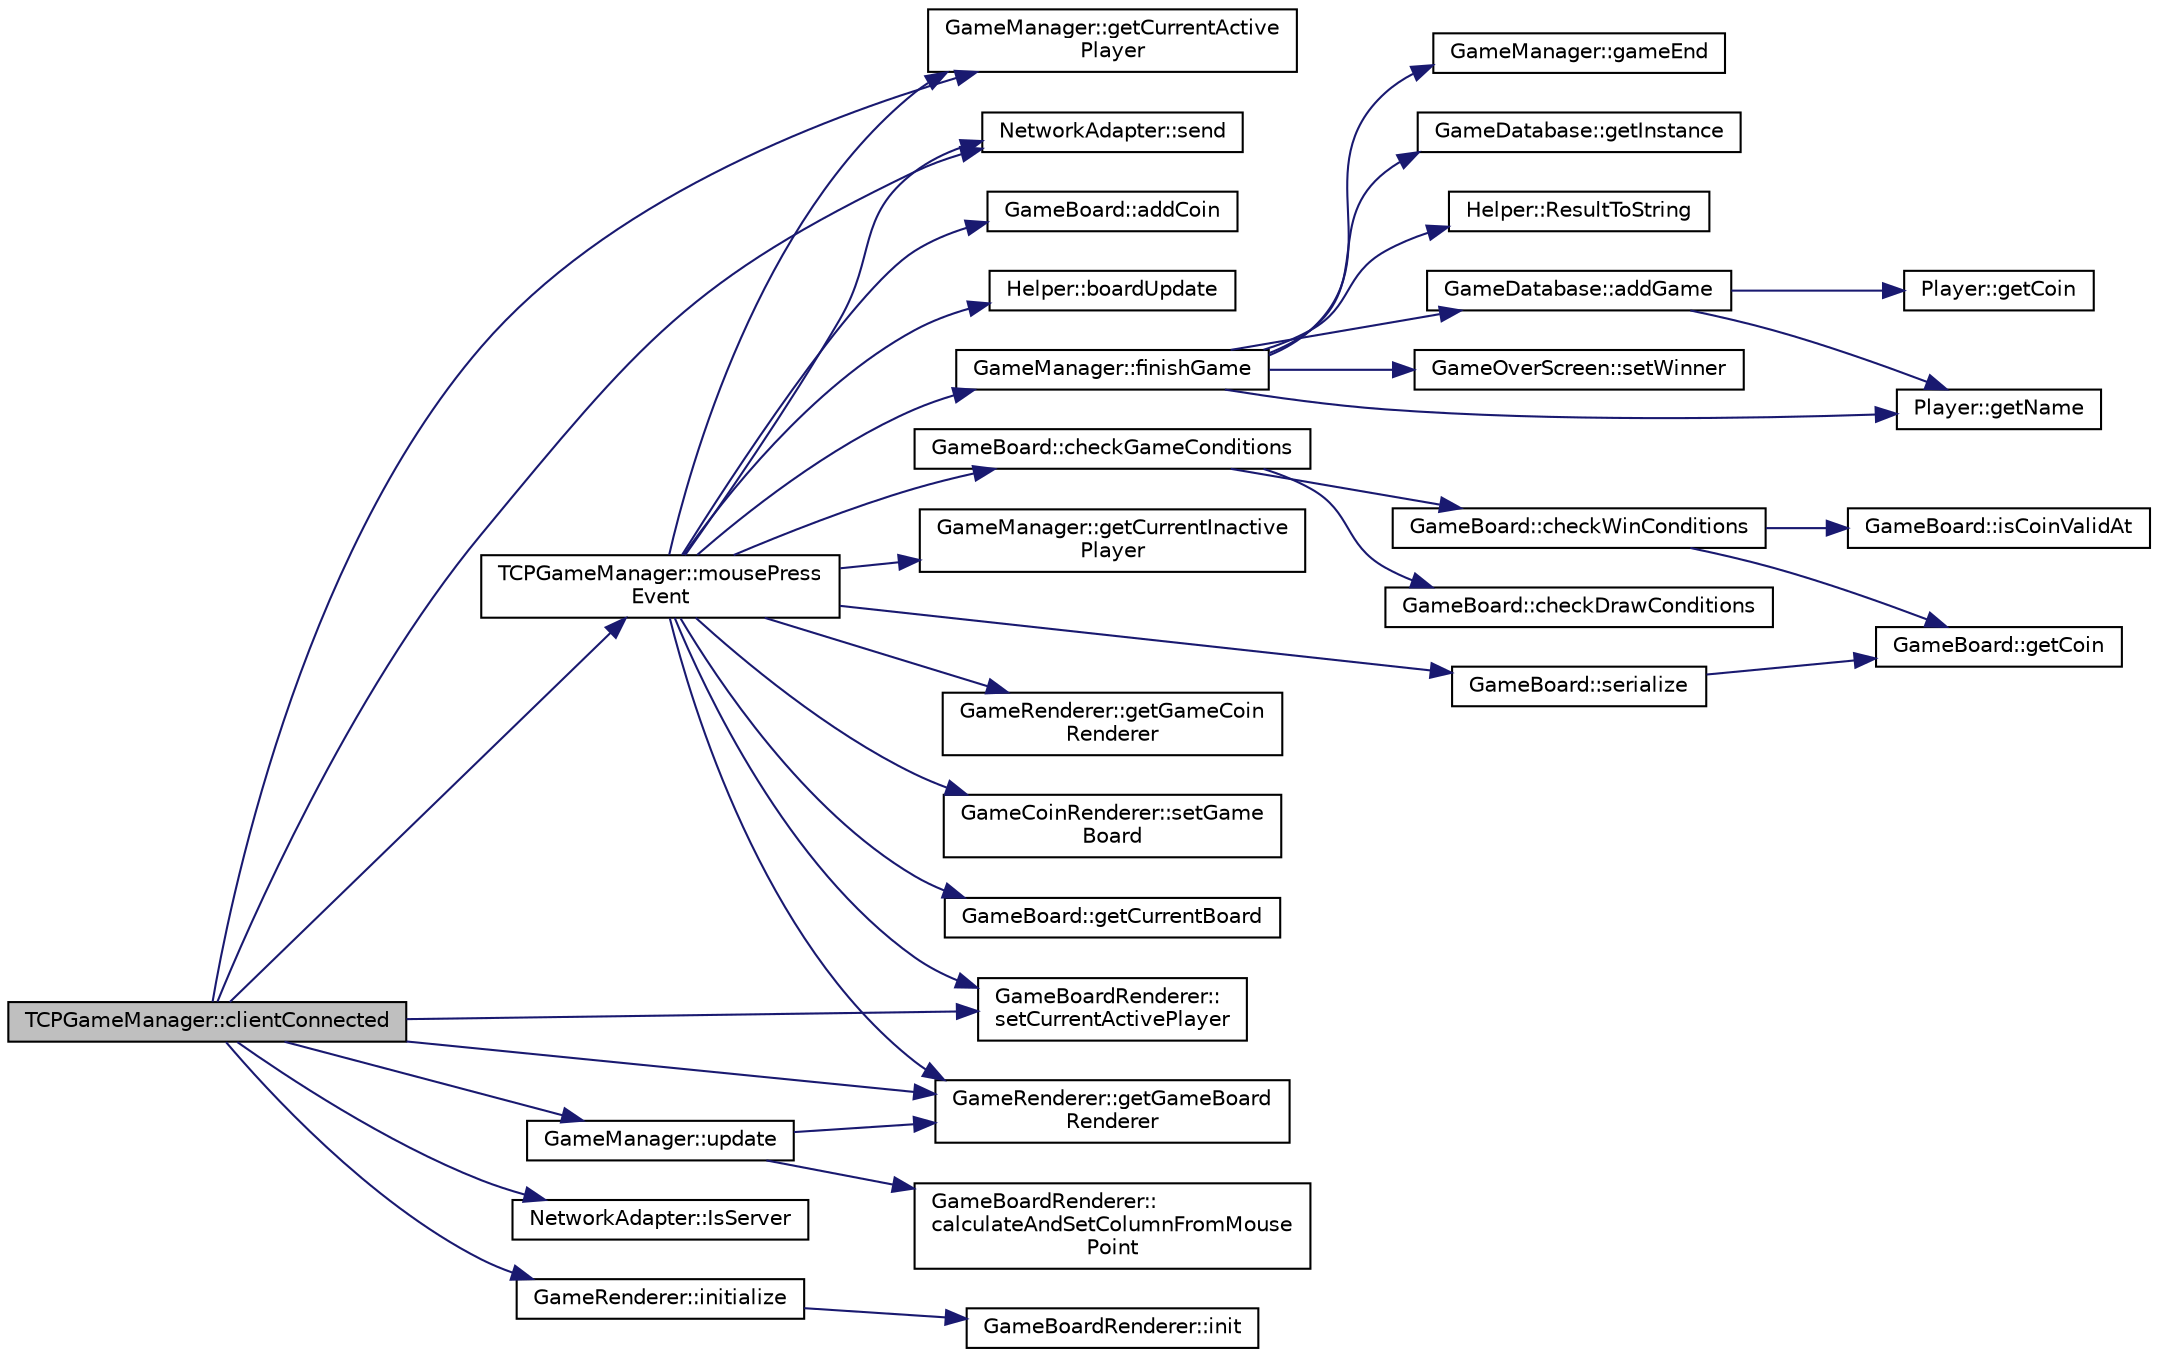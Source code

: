digraph "TCPGameManager::clientConnected"
{
  edge [fontname="Helvetica",fontsize="10",labelfontname="Helvetica",labelfontsize="10"];
  node [fontname="Helvetica",fontsize="10",shape=record];
  rankdir="LR";
  Node1 [label="TCPGameManager::clientConnected",height=0.2,width=0.4,color="black", fillcolor="grey75", style="filled" fontcolor="black"];
  Node1 -> Node2 [color="midnightblue",fontsize="10",style="solid",fontname="Helvetica"];
  Node2 [label="TCPGameManager::mousePress\lEvent",height=0.2,width=0.4,color="black", fillcolor="white", style="filled",URL="$class_t_c_p_game_manager.html#af76ec973ba1c3e7f58ac979fffccb85f"];
  Node2 -> Node3 [color="midnightblue",fontsize="10",style="solid",fontname="Helvetica"];
  Node3 [label="GameBoard::addCoin",height=0.2,width=0.4,color="black", fillcolor="white", style="filled",URL="$class_game_board.html#a706ae720beb9de8147298676dc75283c",tooltip="add coin to the game board at the specific column "];
  Node2 -> Node4 [color="midnightblue",fontsize="10",style="solid",fontname="Helvetica"];
  Node4 [label="GameManager::getCurrentActive\lPlayer",height=0.2,width=0.4,color="black", fillcolor="white", style="filled",URL="$class_game_manager.html#aef672bf56ae84eb10a65bf227e487717"];
  Node2 -> Node5 [color="midnightblue",fontsize="10",style="solid",fontname="Helvetica"];
  Node5 [label="NetworkAdapter::send",height=0.2,width=0.4,color="black", fillcolor="white", style="filled",URL="$class_network_adapter.html#a304921c7d4e599031608a9a9217c900f"];
  Node2 -> Node6 [color="midnightblue",fontsize="10",style="solid",fontname="Helvetica"];
  Node6 [label="Helper::boardUpdate",height=0.2,width=0.4,color="black", fillcolor="white", style="filled",URL="$class_helper.html#a13ac9ee4039795a9b27bc38a81b9f870"];
  Node2 -> Node7 [color="midnightblue",fontsize="10",style="solid",fontname="Helvetica"];
  Node7 [label="GameBoard::serialize",height=0.2,width=0.4,color="black", fillcolor="white", style="filled",URL="$class_game_board.html#ad533f495fa4f39c15e1164a1a5bb702e"];
  Node7 -> Node8 [color="midnightblue",fontsize="10",style="solid",fontname="Helvetica"];
  Node8 [label="GameBoard::getCoin",height=0.2,width=0.4,color="black", fillcolor="white", style="filled",URL="$class_game_board.html#a15b19b2ec1e4c63b47e113aba42d3ae3"];
  Node2 -> Node9 [color="midnightblue",fontsize="10",style="solid",fontname="Helvetica"];
  Node9 [label="GameBoard::checkGameConditions",height=0.2,width=0.4,color="black", fillcolor="white", style="filled",URL="$class_game_board.html#a72290b30d47b27d1a929150cd9d16305",tooltip="check if the game is over "];
  Node9 -> Node10 [color="midnightblue",fontsize="10",style="solid",fontname="Helvetica"];
  Node10 [label="GameBoard::checkDrawConditions",height=0.2,width=0.4,color="black", fillcolor="white", style="filled",URL="$class_game_board.html#a9d39bb64647af701a265251624287807"];
  Node9 -> Node11 [color="midnightblue",fontsize="10",style="solid",fontname="Helvetica"];
  Node11 [label="GameBoard::checkWinConditions",height=0.2,width=0.4,color="black", fillcolor="white", style="filled",URL="$class_game_board.html#a2ac14f3ff1d653e086136792fe0933d6"];
  Node11 -> Node8 [color="midnightblue",fontsize="10",style="solid",fontname="Helvetica"];
  Node11 -> Node12 [color="midnightblue",fontsize="10",style="solid",fontname="Helvetica"];
  Node12 [label="GameBoard::isCoinValidAt",height=0.2,width=0.4,color="black", fillcolor="white", style="filled",URL="$class_game_board.html#ae43c300f4bc9df8a8d65231f96d335dd"];
  Node2 -> Node13 [color="midnightblue",fontsize="10",style="solid",fontname="Helvetica"];
  Node13 [label="GameManager::getCurrentInactive\lPlayer",height=0.2,width=0.4,color="black", fillcolor="white", style="filled",URL="$class_game_manager.html#a875582122292a52ffcae786a46490f89"];
  Node2 -> Node14 [color="midnightblue",fontsize="10",style="solid",fontname="Helvetica"];
  Node14 [label="GameManager::finishGame",height=0.2,width=0.4,color="black", fillcolor="white", style="filled",URL="$class_game_manager.html#afc363c6765b4fdf990f75bd5978a9dbb"];
  Node14 -> Node15 [color="midnightblue",fontsize="10",style="solid",fontname="Helvetica"];
  Node15 [label="Helper::ResultToString",height=0.2,width=0.4,color="black", fillcolor="white", style="filled",URL="$class_helper.html#a665cf4e080d1e25199e5545df0cc253c"];
  Node14 -> Node16 [color="midnightblue",fontsize="10",style="solid",fontname="Helvetica"];
  Node16 [label="Player::getName",height=0.2,width=0.4,color="black", fillcolor="white", style="filled",URL="$class_player.html#ade0334ac0e87ac1c5e09ce78f2cafd83"];
  Node14 -> Node17 [color="midnightblue",fontsize="10",style="solid",fontname="Helvetica"];
  Node17 [label="GameOverScreen::setWinner",height=0.2,width=0.4,color="black", fillcolor="white", style="filled",URL="$class_game_over_screen.html#a9767d775fcb476810e1d3690e631aa62"];
  Node14 -> Node18 [color="midnightblue",fontsize="10",style="solid",fontname="Helvetica"];
  Node18 [label="GameManager::gameEnd",height=0.2,width=0.4,color="black", fillcolor="white", style="filled",URL="$class_game_manager.html#a55876082b15630acf8109b5f0a33e6bd"];
  Node14 -> Node19 [color="midnightblue",fontsize="10",style="solid",fontname="Helvetica"];
  Node19 [label="GameDatabase::getInstance",height=0.2,width=0.4,color="black", fillcolor="white", style="filled",URL="$class_game_database.html#a216477b314b74b86d42c943b359ac33a"];
  Node14 -> Node20 [color="midnightblue",fontsize="10",style="solid",fontname="Helvetica"];
  Node20 [label="GameDatabase::addGame",height=0.2,width=0.4,color="black", fillcolor="white", style="filled",URL="$class_game_database.html#aa2e298187a235ff09b53444b65ef806c",tooltip="Adds a game to the database. "];
  Node20 -> Node16 [color="midnightblue",fontsize="10",style="solid",fontname="Helvetica"];
  Node20 -> Node21 [color="midnightblue",fontsize="10",style="solid",fontname="Helvetica"];
  Node21 [label="Player::getCoin",height=0.2,width=0.4,color="black", fillcolor="white", style="filled",URL="$class_player.html#a60bab4053f47b075a4228b5237394711"];
  Node2 -> Node22 [color="midnightblue",fontsize="10",style="solid",fontname="Helvetica"];
  Node22 [label="GameRenderer::getGameBoard\lRenderer",height=0.2,width=0.4,color="black", fillcolor="white", style="filled",URL="$class_game_renderer.html#a929f075483f98a51f71051777d8e6f8f"];
  Node2 -> Node23 [color="midnightblue",fontsize="10",style="solid",fontname="Helvetica"];
  Node23 [label="GameBoardRenderer::\lsetCurrentActivePlayer",height=0.2,width=0.4,color="black", fillcolor="white", style="filled",URL="$class_game_board_renderer.html#a5678cf7626743de3844406465ca2bf6f"];
  Node2 -> Node24 [color="midnightblue",fontsize="10",style="solid",fontname="Helvetica"];
  Node24 [label="GameRenderer::getGameCoin\lRenderer",height=0.2,width=0.4,color="black", fillcolor="white", style="filled",URL="$class_game_renderer.html#a5c90477c42380849ef0be29dbe548396"];
  Node2 -> Node25 [color="midnightblue",fontsize="10",style="solid",fontname="Helvetica"];
  Node25 [label="GameCoinRenderer::setGame\lBoard",height=0.2,width=0.4,color="black", fillcolor="white", style="filled",URL="$class_game_coin_renderer.html#a20a3e2499f4f1656a3e1012ef34e7e89",tooltip="updates the whole board "];
  Node2 -> Node26 [color="midnightblue",fontsize="10",style="solid",fontname="Helvetica"];
  Node26 [label="GameBoard::getCurrentBoard",height=0.2,width=0.4,color="black", fillcolor="white", style="filled",URL="$class_game_board.html#ae90c2043ae979dc35dea08113bac278a"];
  Node1 -> Node27 [color="midnightblue",fontsize="10",style="solid",fontname="Helvetica"];
  Node27 [label="GameManager::update",height=0.2,width=0.4,color="black", fillcolor="white", style="filled",URL="$class_game_manager.html#a7ecc3a14cd9e92f50729b37d1364953f",tooltip="poll mouse position and update states "];
  Node27 -> Node22 [color="midnightblue",fontsize="10",style="solid",fontname="Helvetica"];
  Node27 -> Node28 [color="midnightblue",fontsize="10",style="solid",fontname="Helvetica"];
  Node28 [label="GameBoardRenderer::\lcalculateAndSetColumnFromMouse\lPoint",height=0.2,width=0.4,color="black", fillcolor="white", style="filled",URL="$class_game_board_renderer.html#a816b3c402bf466641681ed67cefe1041"];
  Node1 -> Node29 [color="midnightblue",fontsize="10",style="solid",fontname="Helvetica"];
  Node29 [label="NetworkAdapter::IsServer",height=0.2,width=0.4,color="black", fillcolor="white", style="filled",URL="$class_network_adapter.html#a37549ba9c99061a8c5407299b380139d"];
  Node1 -> Node30 [color="midnightblue",fontsize="10",style="solid",fontname="Helvetica"];
  Node30 [label="GameRenderer::initialize",height=0.2,width=0.4,color="black", fillcolor="white", style="filled",URL="$class_game_renderer.html#a82019f8ae05f9ecfd4c2aec279ed9dec"];
  Node30 -> Node31 [color="midnightblue",fontsize="10",style="solid",fontname="Helvetica"];
  Node31 [label="GameBoardRenderer::init",height=0.2,width=0.4,color="black", fillcolor="white", style="filled",URL="$class_game_board_renderer.html#a5b45052cf71976461b07721195dd5dbe"];
  Node1 -> Node22 [color="midnightblue",fontsize="10",style="solid",fontname="Helvetica"];
  Node1 -> Node23 [color="midnightblue",fontsize="10",style="solid",fontname="Helvetica"];
  Node1 -> Node4 [color="midnightblue",fontsize="10",style="solid",fontname="Helvetica"];
  Node1 -> Node5 [color="midnightblue",fontsize="10",style="solid",fontname="Helvetica"];
}
